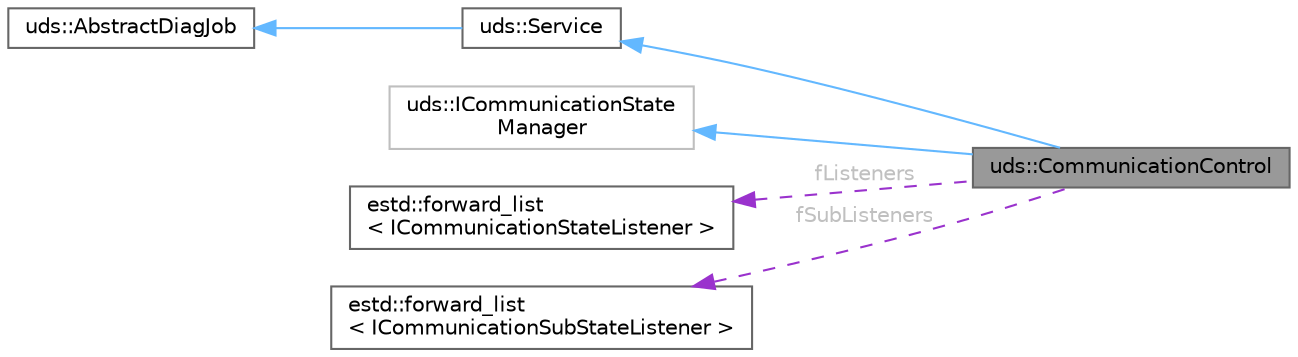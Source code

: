 digraph "uds::CommunicationControl"
{
 // LATEX_PDF_SIZE
  bgcolor="transparent";
  edge [fontname=Helvetica,fontsize=10,labelfontname=Helvetica,labelfontsize=10];
  node [fontname=Helvetica,fontsize=10,shape=box,height=0.2,width=0.4];
  rankdir="LR";
  Node1 [id="Node000001",label="uds::CommunicationControl",height=0.2,width=0.4,color="gray40", fillcolor="grey60", style="filled", fontcolor="black",tooltip=" "];
  Node2 -> Node1 [id="edge1_Node000001_Node000002",dir="back",color="steelblue1",style="solid",tooltip=" "];
  Node2 [id="Node000002",label="uds::Service",height=0.2,width=0.4,color="gray40", fillcolor="white", style="filled",URL="$dc/d32/classuds_1_1Service.html",tooltip=" "];
  Node3 -> Node2 [id="edge2_Node000002_Node000003",dir="back",color="steelblue1",style="solid",tooltip=" "];
  Node3 [id="Node000003",label="uds::AbstractDiagJob",height=0.2,width=0.4,color="gray40", fillcolor="white", style="filled",URL="$dc/ddf/classuds_1_1AbstractDiagJob.html",tooltip=" "];
  Node4 -> Node1 [id="edge3_Node000001_Node000004",dir="back",color="steelblue1",style="solid",tooltip=" "];
  Node4 [id="Node000004",label="uds::ICommunicationState\lManager",height=0.2,width=0.4,color="grey75", fillcolor="white", style="filled",URL="$d7/d58/classuds_1_1ICommunicationStateManager.html",tooltip=" "];
  Node5 -> Node1 [id="edge4_Node000001_Node000005",dir="back",color="darkorchid3",style="dashed",tooltip=" ",label=" fListeners",fontcolor="grey" ];
  Node5 [id="Node000005",label="estd::forward_list\l\< ICommunicationStateListener \>",height=0.2,width=0.4,color="gray40", fillcolor="white", style="filled",URL="$dd/d35/classestd_1_1forward__list.html",tooltip=" "];
  Node6 -> Node1 [id="edge5_Node000001_Node000006",dir="back",color="darkorchid3",style="dashed",tooltip=" ",label=" fSubListeners",fontcolor="grey" ];
  Node6 [id="Node000006",label="estd::forward_list\l\< ICommunicationSubStateListener \>",height=0.2,width=0.4,color="gray40", fillcolor="white", style="filled",URL="$dd/d35/classestd_1_1forward__list.html",tooltip=" "];
}
